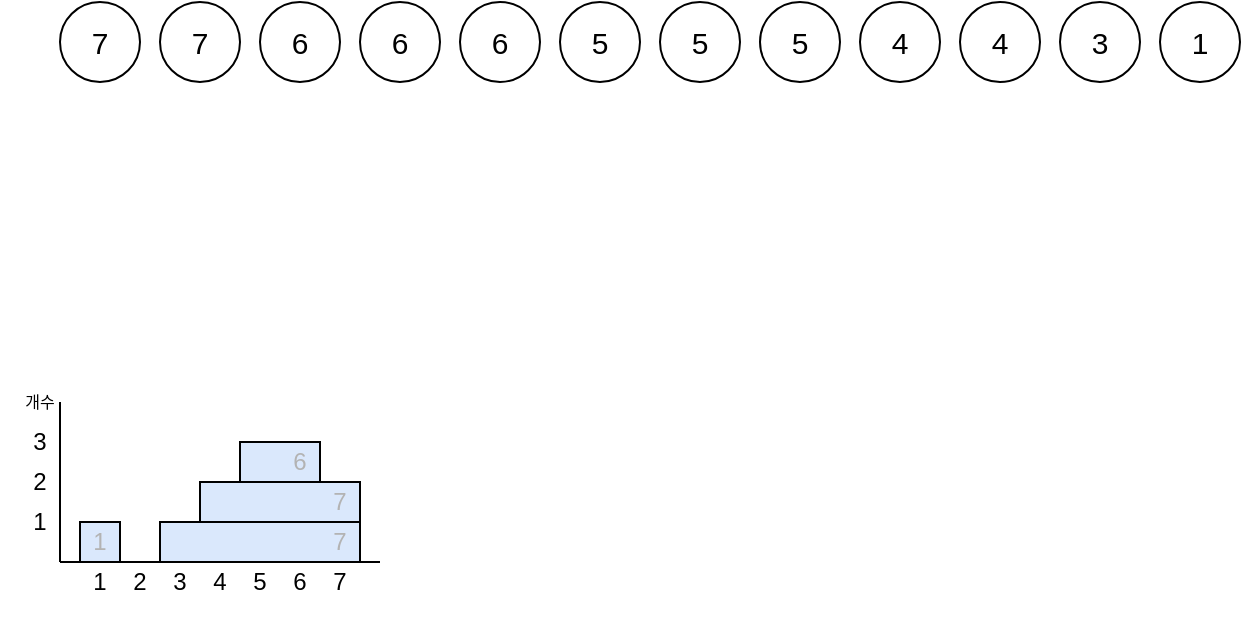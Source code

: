 <mxfile version="26.0.14">
  <diagram name="페이지-1" id="vNSDbO-OjQAWfBvf8L6W">
    <mxGraphModel dx="322" dy="482" grid="1" gridSize="10" guides="1" tooltips="1" connect="1" arrows="1" fold="1" page="1" pageScale="1" pageWidth="1169" pageHeight="1654" math="0" shadow="0">
      <root>
        <mxCell id="0" />
        <mxCell id="1" parent="0" />
        <mxCell id="RERkI4aSMqGIfD-_Pqx5-36" value="" style="rounded=0;whiteSpace=wrap;html=1;strokeColor=none;" vertex="1" parent="1">
          <mxGeometry x="50" y="340" width="200" height="130" as="geometry" />
        </mxCell>
        <mxCell id="RERkI4aSMqGIfD-_Pqx5-3" value="7" style="ellipse;whiteSpace=wrap;html=1;aspect=fixed;fontSize=15;" vertex="1" parent="1">
          <mxGeometry x="80" y="160" width="40" height="40" as="geometry" />
        </mxCell>
        <mxCell id="RERkI4aSMqGIfD-_Pqx5-4" value="7" style="ellipse;whiteSpace=wrap;html=1;aspect=fixed;fontSize=15;" vertex="1" parent="1">
          <mxGeometry x="130" y="160" width="40" height="40" as="geometry" />
        </mxCell>
        <mxCell id="RERkI4aSMqGIfD-_Pqx5-5" value="6" style="ellipse;whiteSpace=wrap;html=1;aspect=fixed;fontSize=15;" vertex="1" parent="1">
          <mxGeometry x="180" y="160" width="40" height="40" as="geometry" />
        </mxCell>
        <mxCell id="RERkI4aSMqGIfD-_Pqx5-6" value="6" style="ellipse;whiteSpace=wrap;html=1;aspect=fixed;fontSize=15;" vertex="1" parent="1">
          <mxGeometry x="230" y="160" width="40" height="40" as="geometry" />
        </mxCell>
        <mxCell id="RERkI4aSMqGIfD-_Pqx5-7" value="6" style="ellipse;whiteSpace=wrap;html=1;aspect=fixed;fontSize=15;" vertex="1" parent="1">
          <mxGeometry x="280" y="160" width="40" height="40" as="geometry" />
        </mxCell>
        <mxCell id="RERkI4aSMqGIfD-_Pqx5-8" value="5" style="ellipse;whiteSpace=wrap;html=1;aspect=fixed;fontSize=15;" vertex="1" parent="1">
          <mxGeometry x="330" y="160" width="40" height="40" as="geometry" />
        </mxCell>
        <mxCell id="RERkI4aSMqGIfD-_Pqx5-9" value="5" style="ellipse;whiteSpace=wrap;html=1;aspect=fixed;fontSize=15;" vertex="1" parent="1">
          <mxGeometry x="380" y="160" width="40" height="40" as="geometry" />
        </mxCell>
        <mxCell id="RERkI4aSMqGIfD-_Pqx5-10" value="5" style="ellipse;whiteSpace=wrap;html=1;aspect=fixed;fontSize=15;" vertex="1" parent="1">
          <mxGeometry x="430" y="160" width="40" height="40" as="geometry" />
        </mxCell>
        <mxCell id="RERkI4aSMqGIfD-_Pqx5-11" value="4" style="ellipse;whiteSpace=wrap;html=1;aspect=fixed;fontSize=15;" vertex="1" parent="1">
          <mxGeometry x="480" y="160" width="40" height="40" as="geometry" />
        </mxCell>
        <mxCell id="RERkI4aSMqGIfD-_Pqx5-12" value="4" style="ellipse;whiteSpace=wrap;html=1;aspect=fixed;fontSize=15;" vertex="1" parent="1">
          <mxGeometry x="530" y="160" width="40" height="40" as="geometry" />
        </mxCell>
        <mxCell id="RERkI4aSMqGIfD-_Pqx5-13" value="3" style="ellipse;whiteSpace=wrap;html=1;aspect=fixed;fontSize=15;" vertex="1" parent="1">
          <mxGeometry x="580" y="160" width="40" height="40" as="geometry" />
        </mxCell>
        <mxCell id="RERkI4aSMqGIfD-_Pqx5-14" value="1" style="ellipse;whiteSpace=wrap;html=1;aspect=fixed;fontSize=15;" vertex="1" parent="1">
          <mxGeometry x="630" y="160" width="40" height="40" as="geometry" />
        </mxCell>
        <mxCell id="RERkI4aSMqGIfD-_Pqx5-17" value="1" style="text;html=1;align=center;verticalAlign=middle;whiteSpace=wrap;rounded=0;" vertex="1" parent="1">
          <mxGeometry x="90" y="440" width="20" height="20" as="geometry" />
        </mxCell>
        <mxCell id="RERkI4aSMqGIfD-_Pqx5-18" value="" style="endArrow=none;html=1;rounded=0;" edge="1" parent="1">
          <mxGeometry width="50" height="50" relative="1" as="geometry">
            <mxPoint x="80" y="440" as="sourcePoint" />
            <mxPoint x="80" y="360" as="targetPoint" />
          </mxGeometry>
        </mxCell>
        <mxCell id="RERkI4aSMqGIfD-_Pqx5-19" value="2" style="text;html=1;align=center;verticalAlign=middle;whiteSpace=wrap;rounded=0;" vertex="1" parent="1">
          <mxGeometry x="110" y="440" width="20" height="20" as="geometry" />
        </mxCell>
        <mxCell id="RERkI4aSMqGIfD-_Pqx5-20" value="3" style="text;html=1;align=center;verticalAlign=middle;whiteSpace=wrap;rounded=0;" vertex="1" parent="1">
          <mxGeometry x="130" y="440" width="20" height="20" as="geometry" />
        </mxCell>
        <mxCell id="RERkI4aSMqGIfD-_Pqx5-21" value="4" style="text;html=1;align=center;verticalAlign=middle;whiteSpace=wrap;rounded=0;" vertex="1" parent="1">
          <mxGeometry x="150" y="440" width="20" height="20" as="geometry" />
        </mxCell>
        <mxCell id="RERkI4aSMqGIfD-_Pqx5-22" value="5" style="text;html=1;align=center;verticalAlign=middle;whiteSpace=wrap;rounded=0;" vertex="1" parent="1">
          <mxGeometry x="170" y="440" width="20" height="20" as="geometry" />
        </mxCell>
        <mxCell id="RERkI4aSMqGIfD-_Pqx5-23" value="6" style="text;html=1;align=center;verticalAlign=middle;whiteSpace=wrap;rounded=0;" vertex="1" parent="1">
          <mxGeometry x="190" y="440" width="20" height="20" as="geometry" />
        </mxCell>
        <mxCell id="RERkI4aSMqGIfD-_Pqx5-24" value="7" style="text;html=1;align=center;verticalAlign=middle;whiteSpace=wrap;rounded=0;" vertex="1" parent="1">
          <mxGeometry x="210" y="440" width="20" height="20" as="geometry" />
        </mxCell>
        <mxCell id="RERkI4aSMqGIfD-_Pqx5-30" value="" style="rounded=0;whiteSpace=wrap;html=1;fillColor=#dae8fc;strokeColor=none;" vertex="1" parent="1">
          <mxGeometry x="90" y="420" width="20" height="20" as="geometry" />
        </mxCell>
        <mxCell id="RERkI4aSMqGIfD-_Pqx5-31" value="" style="rounded=0;whiteSpace=wrap;html=1;fillColor=#dae8fc;strokeColor=none;" vertex="1" parent="1">
          <mxGeometry x="130" y="420" width="20" height="20" as="geometry" />
        </mxCell>
        <mxCell id="RERkI4aSMqGIfD-_Pqx5-32" value="" style="rounded=0;whiteSpace=wrap;html=1;fillColor=#dae8fc;strokeColor=none;" vertex="1" parent="1">
          <mxGeometry x="150" y="400" width="20" height="40" as="geometry" />
        </mxCell>
        <mxCell id="RERkI4aSMqGIfD-_Pqx5-33" value="" style="rounded=0;whiteSpace=wrap;html=1;fillColor=#dae8fc;strokeColor=none;" vertex="1" parent="1">
          <mxGeometry x="170" y="380" width="20" height="60" as="geometry" />
        </mxCell>
        <mxCell id="RERkI4aSMqGIfD-_Pqx5-34" value="" style="rounded=0;whiteSpace=wrap;html=1;fillColor=#dae8fc;strokeColor=none;" vertex="1" parent="1">
          <mxGeometry x="190" y="380" width="20" height="60" as="geometry" />
        </mxCell>
        <mxCell id="RERkI4aSMqGIfD-_Pqx5-35" value="" style="rounded=0;whiteSpace=wrap;html=1;fillColor=#dae8fc;strokeColor=none;" vertex="1" parent="1">
          <mxGeometry x="210" y="400" width="20" height="40" as="geometry" />
        </mxCell>
        <mxCell id="RERkI4aSMqGIfD-_Pqx5-16" value="" style="endArrow=none;html=1;rounded=0;" edge="1" parent="1">
          <mxGeometry width="50" height="50" relative="1" as="geometry">
            <mxPoint x="80" y="440" as="sourcePoint" />
            <mxPoint x="240" y="440" as="targetPoint" />
          </mxGeometry>
        </mxCell>
        <mxCell id="RERkI4aSMqGIfD-_Pqx5-37" value="1" style="text;html=1;align=center;verticalAlign=middle;whiteSpace=wrap;rounded=0;" vertex="1" parent="1">
          <mxGeometry x="60" y="410" width="20" height="20" as="geometry" />
        </mxCell>
        <mxCell id="RERkI4aSMqGIfD-_Pqx5-38" value="2" style="text;html=1;align=center;verticalAlign=middle;whiteSpace=wrap;rounded=0;" vertex="1" parent="1">
          <mxGeometry x="60" y="390" width="20" height="20" as="geometry" />
        </mxCell>
        <mxCell id="RERkI4aSMqGIfD-_Pqx5-39" value="3" style="text;html=1;align=center;verticalAlign=middle;whiteSpace=wrap;rounded=0;" vertex="1" parent="1">
          <mxGeometry x="60" y="370" width="20" height="20" as="geometry" />
        </mxCell>
        <mxCell id="RERkI4aSMqGIfD-_Pqx5-40" value="개수" style="text;html=1;align=center;verticalAlign=middle;whiteSpace=wrap;rounded=0;fontSize=8;" vertex="1" parent="1">
          <mxGeometry x="60" y="350" width="20" height="20" as="geometry" />
        </mxCell>
        <mxCell id="RERkI4aSMqGIfD-_Pqx5-41" value="" style="rounded=0;whiteSpace=wrap;html=1;fillColor=none;" vertex="1" parent="1">
          <mxGeometry x="90" y="420" width="20" height="20" as="geometry" />
        </mxCell>
        <mxCell id="RERkI4aSMqGIfD-_Pqx5-42" value="" style="rounded=0;whiteSpace=wrap;html=1;fillColor=none;" vertex="1" parent="1">
          <mxGeometry x="130" y="420" width="100" height="20" as="geometry" />
        </mxCell>
        <mxCell id="RERkI4aSMqGIfD-_Pqx5-43" value="" style="rounded=0;whiteSpace=wrap;html=1;fillColor=none;" vertex="1" parent="1">
          <mxGeometry x="150" y="400" width="80" height="20" as="geometry" />
        </mxCell>
        <mxCell id="RERkI4aSMqGIfD-_Pqx5-44" value="" style="rounded=0;whiteSpace=wrap;html=1;fillColor=none;" vertex="1" parent="1">
          <mxGeometry x="170" y="380" width="40" height="20" as="geometry" />
        </mxCell>
        <mxCell id="RERkI4aSMqGIfD-_Pqx5-45" value="&lt;font style=&quot;color: rgb(179, 179, 179);&quot;&gt;1&lt;/font&gt;" style="text;html=1;align=center;verticalAlign=middle;whiteSpace=wrap;rounded=0;" vertex="1" parent="1">
          <mxGeometry x="90" y="420" width="20" height="20" as="geometry" />
        </mxCell>
        <mxCell id="RERkI4aSMqGIfD-_Pqx5-47" value="&lt;font style=&quot;color: rgb(179, 179, 179);&quot;&gt;7&lt;/font&gt;" style="text;html=1;align=center;verticalAlign=middle;whiteSpace=wrap;rounded=0;" vertex="1" parent="1">
          <mxGeometry x="210" y="420" width="20" height="20" as="geometry" />
        </mxCell>
        <mxCell id="RERkI4aSMqGIfD-_Pqx5-48" value="&lt;font style=&quot;color: rgb(179, 179, 179);&quot;&gt;7&lt;/font&gt;" style="text;html=1;align=center;verticalAlign=middle;whiteSpace=wrap;rounded=0;" vertex="1" parent="1">
          <mxGeometry x="210" y="400" width="20" height="20" as="geometry" />
        </mxCell>
        <mxCell id="RERkI4aSMqGIfD-_Pqx5-49" value="&lt;font style=&quot;color: rgb(179, 179, 179);&quot;&gt;6&lt;/font&gt;" style="text;html=1;align=center;verticalAlign=middle;whiteSpace=wrap;rounded=0;" vertex="1" parent="1">
          <mxGeometry x="190" y="380" width="20" height="20" as="geometry" />
        </mxCell>
      </root>
    </mxGraphModel>
  </diagram>
</mxfile>
